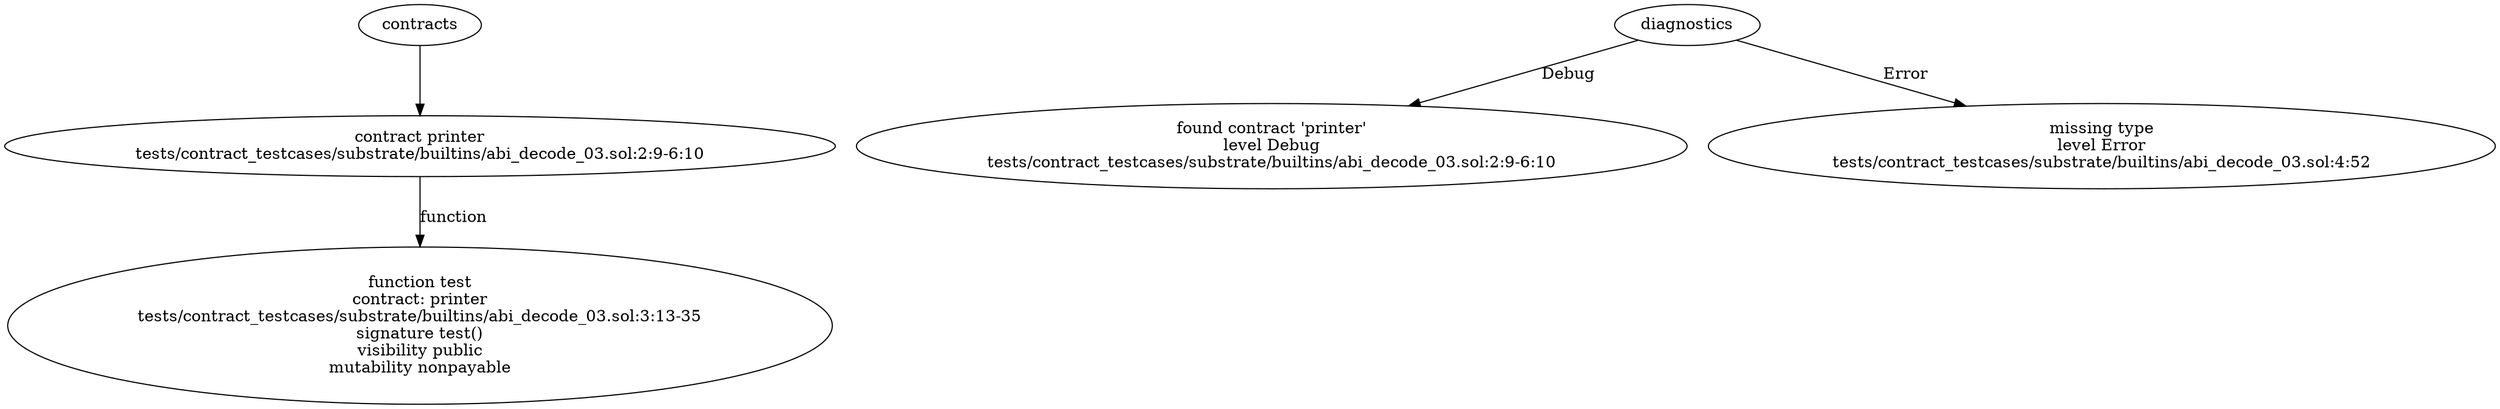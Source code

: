 strict digraph "tests/contract_testcases/substrate/builtins/abi_decode_03.sol" {
	contract [label="contract printer\ntests/contract_testcases/substrate/builtins/abi_decode_03.sol:2:9-6:10"]
	test [label="function test\ncontract: printer\ntests/contract_testcases/substrate/builtins/abi_decode_03.sol:3:13-35\nsignature test()\nvisibility public\nmutability nonpayable"]
	diagnostic [label="found contract 'printer'\nlevel Debug\ntests/contract_testcases/substrate/builtins/abi_decode_03.sol:2:9-6:10"]
	diagnostic_5 [label="missing type\nlevel Error\ntests/contract_testcases/substrate/builtins/abi_decode_03.sol:4:52"]
	contracts -> contract
	contract -> test [label="function"]
	diagnostics -> diagnostic [label="Debug"]
	diagnostics -> diagnostic_5 [label="Error"]
}

